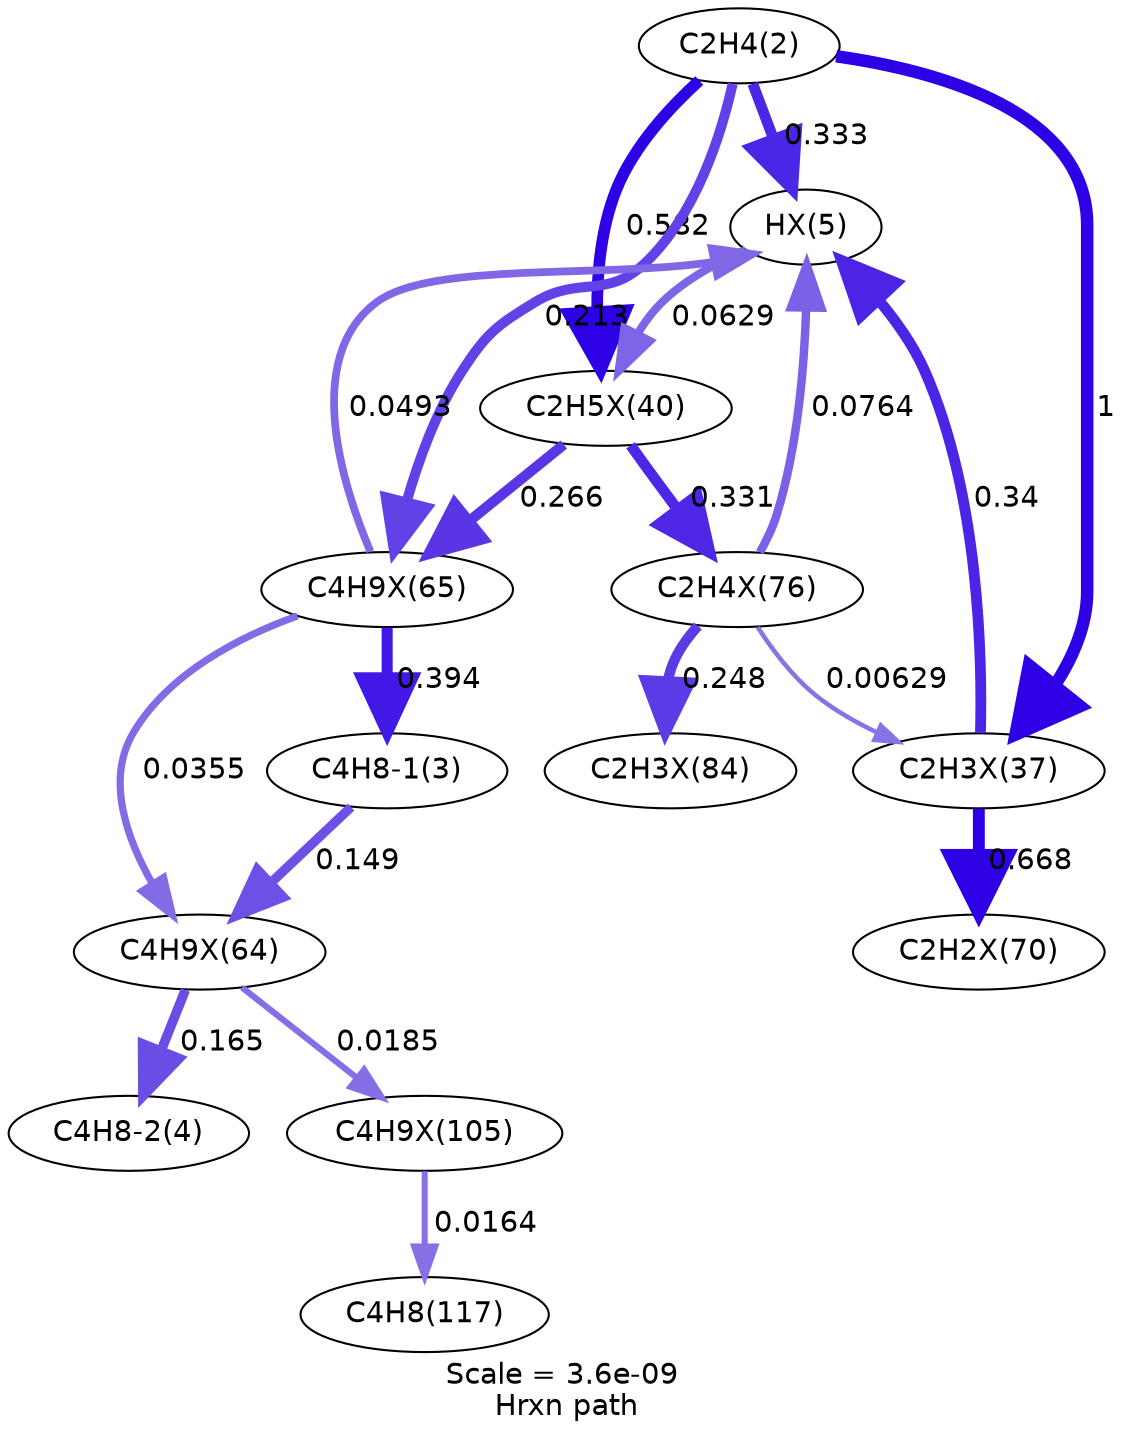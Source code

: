 digraph reaction_paths {
center=1;
s5 -> s49[fontname="Helvetica", style="setlinewidth(5.17)", arrowsize=2.59, color="0.7, 0.833, 0.9"
, label=" 0.333"];
s5 -> s50[fontname="Helvetica", style="setlinewidth(6)", arrowsize=3, color="0.7, 1.5, 0.9"
, label=" 1"];
s5 -> s51[fontname="Helvetica", style="setlinewidth(5.59)", arrowsize=2.8, color="0.7, 1.08, 0.9"
, label=" 0.582"];
s5 -> s53[fontname="Helvetica", style="setlinewidth(4.83)", arrowsize=2.42, color="0.7, 0.713, 0.9"
, label=" 0.213"];
s50 -> s49[fontname="Helvetica", style="setlinewidth(5.19)", arrowsize=2.59, color="0.7, 0.84, 0.9"
, label=" 0.34"];
s49 -> s51[fontname="Helvetica", style="setlinewidth(3.91)", arrowsize=1.96, color="0.7, 0.563, 0.9"
, label=" 0.0629"];
s55 -> s49[fontname="Helvetica", style="setlinewidth(4.06)", arrowsize=2.03, color="0.7, 0.576, 0.9"
, label=" 0.0764"];
s53 -> s49[fontname="Helvetica", style="setlinewidth(3.73)", arrowsize=1.86, color="0.7, 0.549, 0.9"
, label=" 0.0493"];
s50 -> s54[fontname="Helvetica", style="setlinewidth(5.7)", arrowsize=2.85, color="0.7, 1.17, 0.9"
, label=" 0.668"];
s55 -> s50[fontname="Helvetica", style="setlinewidth(2.17)", arrowsize=1.09, color="0.7, 0.506, 0.9"
, label=" 0.00629"];
s53 -> s6[fontname="Helvetica", style="setlinewidth(5.3)", arrowsize=2.65, color="0.7, 0.894, 0.9"
, label=" 0.394"];
s6 -> s52[fontname="Helvetica", style="setlinewidth(4.56)", arrowsize=2.28, color="0.7, 0.649, 0.9"
, label=" 0.149"];
s51 -> s55[fontname="Helvetica", style="setlinewidth(5.16)", arrowsize=2.58, color="0.7, 0.831, 0.9"
, label=" 0.331"];
s51 -> s53[fontname="Helvetica", style="setlinewidth(5)", arrowsize=2.5, color="0.7, 0.766, 0.9"
, label=" 0.266"];
s55 -> s59[fontname="Helvetica", style="setlinewidth(4.95)", arrowsize=2.47, color="0.7, 0.748, 0.9"
, label=" 0.248"];
s53 -> s52[fontname="Helvetica", style="setlinewidth(3.48)", arrowsize=1.74, color="0.7, 0.535, 0.9"
, label=" 0.0355"];
s52 -> s7[fontname="Helvetica", style="setlinewidth(4.64)", arrowsize=2.32, color="0.7, 0.665, 0.9"
, label=" 0.165"];
s52 -> s64[fontname="Helvetica", style="setlinewidth(2.99)", arrowsize=1.49, color="0.7, 0.518, 0.9"
, label=" 0.0185"];
s64 -> s10[fontname="Helvetica", style="setlinewidth(2.9)", arrowsize=1.45, color="0.7, 0.516, 0.9"
, label=" 0.0164"];
s5 [ fontname="Helvetica", label="C2H4(2)"];
s6 [ fontname="Helvetica", label="C4H8-1(3)"];
s7 [ fontname="Helvetica", label="C4H8-2(4)"];
s10 [ fontname="Helvetica", label="C4H8(117)"];
s49 [ fontname="Helvetica", label="HX(5)"];
s50 [ fontname="Helvetica", label="C2H3X(37)"];
s51 [ fontname="Helvetica", label="C2H5X(40)"];
s52 [ fontname="Helvetica", label="C4H9X(64)"];
s53 [ fontname="Helvetica", label="C4H9X(65)"];
s54 [ fontname="Helvetica", label="C2H2X(70)"];
s55 [ fontname="Helvetica", label="C2H4X(76)"];
s59 [ fontname="Helvetica", label="C2H3X(84)"];
s64 [ fontname="Helvetica", label="C4H9X(105)"];
 label = "Scale = 3.6e-09\l Hrxn path";
 fontname = "Helvetica";
}
